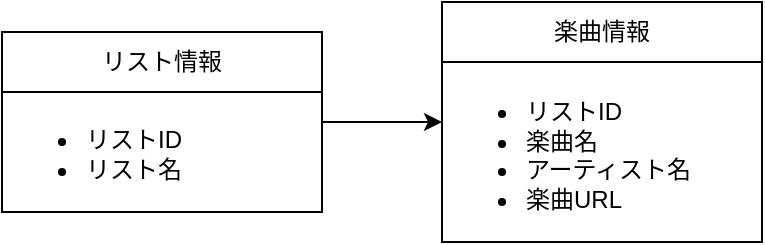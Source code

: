 <mxfile version="22.1.18" type="device">
  <diagram name="ページ1" id="I8G5dmr-rghMtZbBtlSh">
    <mxGraphModel dx="794" dy="454" grid="1" gridSize="10" guides="1" tooltips="1" connect="1" arrows="1" fold="1" page="1" pageScale="1" pageWidth="827" pageHeight="1169" math="0" shadow="0">
      <root>
        <mxCell id="0" />
        <mxCell id="1" parent="0" />
        <mxCell id="s8OS5eQEMWvmWDuyg1dU-7" style="edgeStyle=orthogonalEdgeStyle;rounded=0;orthogonalLoop=1;jettySize=auto;html=1;exitX=1;exitY=0.5;exitDx=0;exitDy=0;entryX=0;entryY=0.5;entryDx=0;entryDy=0;" edge="1" parent="1" source="s8OS5eQEMWvmWDuyg1dU-1" target="s8OS5eQEMWvmWDuyg1dU-3">
          <mxGeometry relative="1" as="geometry" />
        </mxCell>
        <mxCell id="s8OS5eQEMWvmWDuyg1dU-1" value="&lt;ul&gt;&lt;li&gt;リストID&lt;/li&gt;&lt;li style=&quot;&quot;&gt;リスト名&lt;/li&gt;&lt;/ul&gt;" style="rounded=0;whiteSpace=wrap;html=1;align=left;verticalAlign=bottom;" vertex="1" parent="1">
          <mxGeometry x="120" y="80" width="160" height="90" as="geometry" />
        </mxCell>
        <mxCell id="s8OS5eQEMWvmWDuyg1dU-2" value="リスト情報" style="rounded=0;whiteSpace=wrap;html=1;" vertex="1" parent="1">
          <mxGeometry x="120" y="80" width="160" height="30" as="geometry" />
        </mxCell>
        <mxCell id="s8OS5eQEMWvmWDuyg1dU-3" value="&lt;ul&gt;&lt;li&gt;リストID&lt;/li&gt;&lt;li&gt;楽曲名&lt;/li&gt;&lt;li&gt;アーティスト名&lt;/li&gt;&lt;li&gt;楽曲URL&lt;/li&gt;&lt;/ul&gt;" style="rounded=0;whiteSpace=wrap;html=1;align=left;verticalAlign=bottom;" vertex="1" parent="1">
          <mxGeometry x="340" y="65" width="160" height="120" as="geometry" />
        </mxCell>
        <mxCell id="s8OS5eQEMWvmWDuyg1dU-4" value="楽曲情報" style="rounded=0;whiteSpace=wrap;html=1;" vertex="1" parent="1">
          <mxGeometry x="340" y="65" width="160" height="30" as="geometry" />
        </mxCell>
      </root>
    </mxGraphModel>
  </diagram>
</mxfile>
